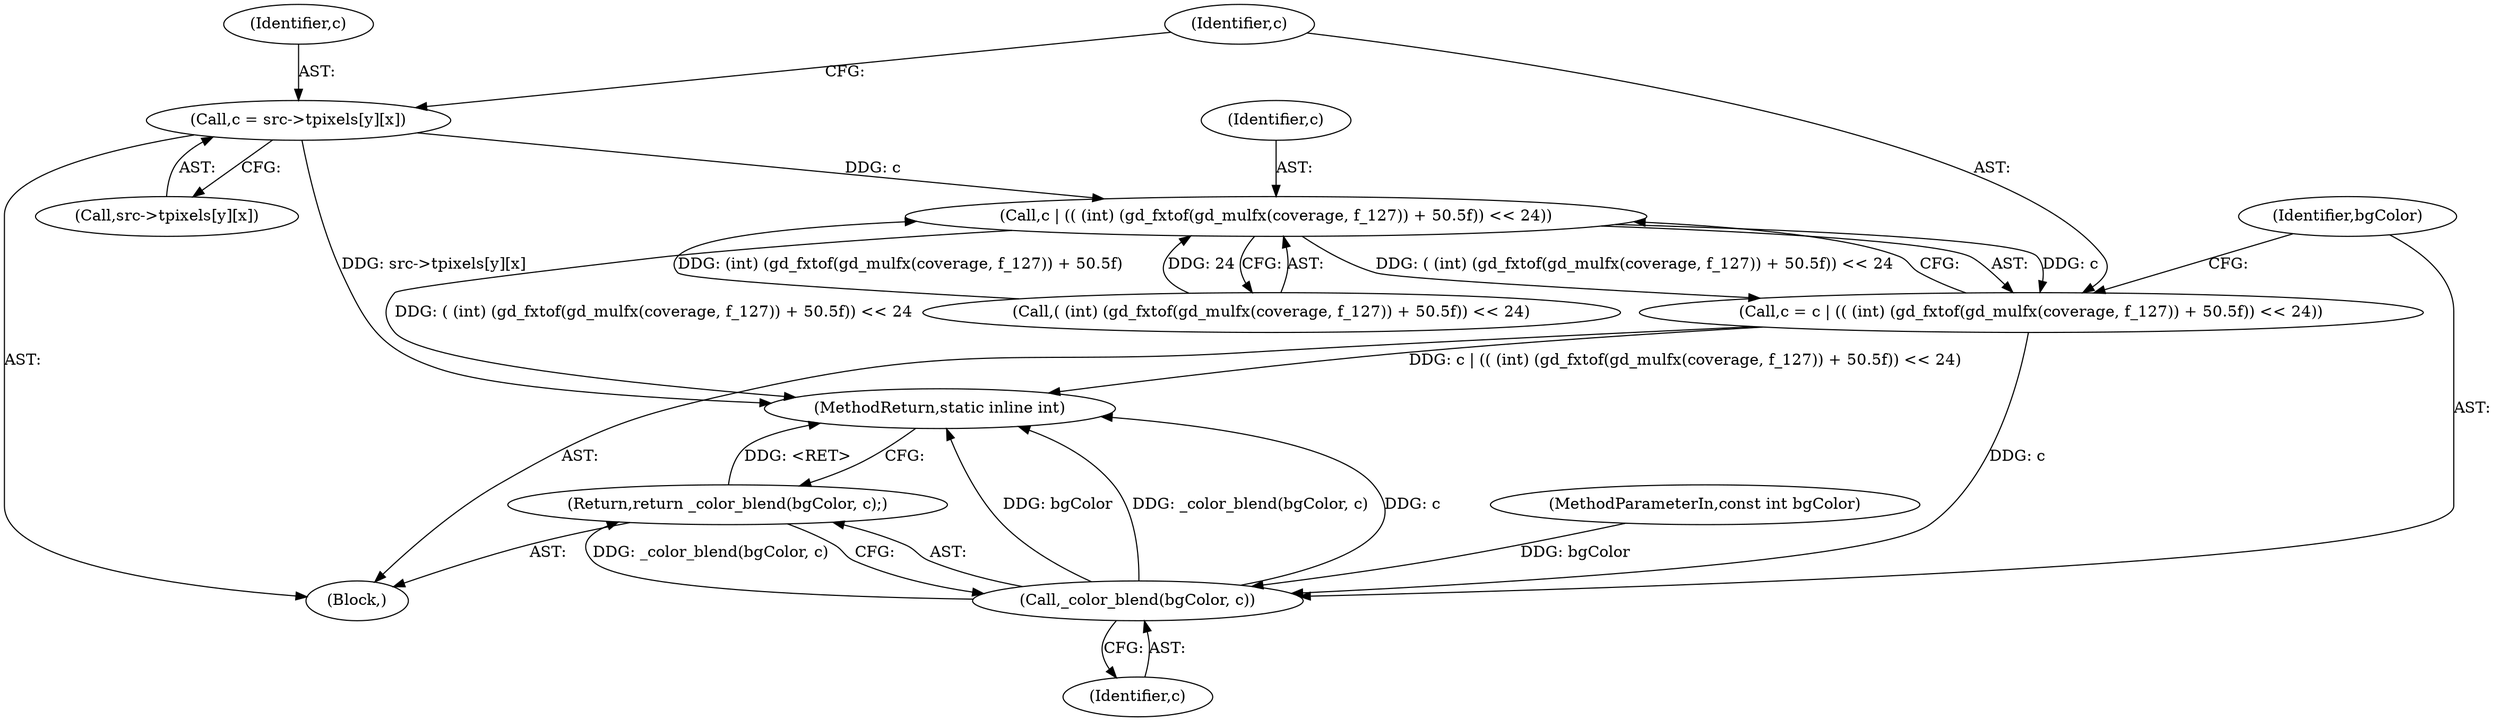 digraph "0_libgd_7a1aac3343af85b4af4df5f8844946eaa27394ab?w=1_0@array" {
"1000113" [label="(Call,c = src->tpixels[y][x])"];
"1000124" [label="(Call,c | (( (int) (gd_fxtof(gd_mulfx(coverage, f_127)) + 50.5f)) << 24))"];
"1000122" [label="(Call,c = c | (( (int) (gd_fxtof(gd_mulfx(coverage, f_127)) + 50.5f)) << 24))"];
"1000137" [label="(Call,_color_blend(bgColor, c))"];
"1000136" [label="(Return,return _color_blend(bgColor, c);)"];
"1000113" [label="(Call,c = src->tpixels[y][x])"];
"1000124" [label="(Call,c | (( (int) (gd_fxtof(gd_mulfx(coverage, f_127)) + 50.5f)) << 24))"];
"1000125" [label="(Identifier,c)"];
"1000115" [label="(Call,src->tpixels[y][x])"];
"1000122" [label="(Call,c = c | (( (int) (gd_fxtof(gd_mulfx(coverage, f_127)) + 50.5f)) << 24))"];
"1000136" [label="(Return,return _color_blend(bgColor, c);)"];
"1000114" [label="(Identifier,c)"];
"1000137" [label="(Call,_color_blend(bgColor, c))"];
"1000106" [label="(Block,)"];
"1000140" [label="(MethodReturn,static inline int)"];
"1000105" [label="(MethodParameterIn,const int bgColor)"];
"1000126" [label="(Call,( (int) (gd_fxtof(gd_mulfx(coverage, f_127)) + 50.5f)) << 24)"];
"1000139" [label="(Identifier,c)"];
"1000138" [label="(Identifier,bgColor)"];
"1000123" [label="(Identifier,c)"];
"1000113" -> "1000106"  [label="AST: "];
"1000113" -> "1000115"  [label="CFG: "];
"1000114" -> "1000113"  [label="AST: "];
"1000115" -> "1000113"  [label="AST: "];
"1000123" -> "1000113"  [label="CFG: "];
"1000113" -> "1000140"  [label="DDG: src->tpixels[y][x]"];
"1000113" -> "1000124"  [label="DDG: c"];
"1000124" -> "1000122"  [label="AST: "];
"1000124" -> "1000126"  [label="CFG: "];
"1000125" -> "1000124"  [label="AST: "];
"1000126" -> "1000124"  [label="AST: "];
"1000122" -> "1000124"  [label="CFG: "];
"1000124" -> "1000140"  [label="DDG: ( (int) (gd_fxtof(gd_mulfx(coverage, f_127)) + 50.5f)) << 24"];
"1000124" -> "1000122"  [label="DDG: c"];
"1000124" -> "1000122"  [label="DDG: ( (int) (gd_fxtof(gd_mulfx(coverage, f_127)) + 50.5f)) << 24"];
"1000126" -> "1000124"  [label="DDG: (int) (gd_fxtof(gd_mulfx(coverage, f_127)) + 50.5f)"];
"1000126" -> "1000124"  [label="DDG: 24"];
"1000122" -> "1000106"  [label="AST: "];
"1000123" -> "1000122"  [label="AST: "];
"1000138" -> "1000122"  [label="CFG: "];
"1000122" -> "1000140"  [label="DDG: c | (( (int) (gd_fxtof(gd_mulfx(coverage, f_127)) + 50.5f)) << 24)"];
"1000122" -> "1000137"  [label="DDG: c"];
"1000137" -> "1000136"  [label="AST: "];
"1000137" -> "1000139"  [label="CFG: "];
"1000138" -> "1000137"  [label="AST: "];
"1000139" -> "1000137"  [label="AST: "];
"1000136" -> "1000137"  [label="CFG: "];
"1000137" -> "1000140"  [label="DDG: bgColor"];
"1000137" -> "1000140"  [label="DDG: _color_blend(bgColor, c)"];
"1000137" -> "1000140"  [label="DDG: c"];
"1000137" -> "1000136"  [label="DDG: _color_blend(bgColor, c)"];
"1000105" -> "1000137"  [label="DDG: bgColor"];
"1000136" -> "1000106"  [label="AST: "];
"1000140" -> "1000136"  [label="CFG: "];
"1000136" -> "1000140"  [label="DDG: <RET>"];
}
